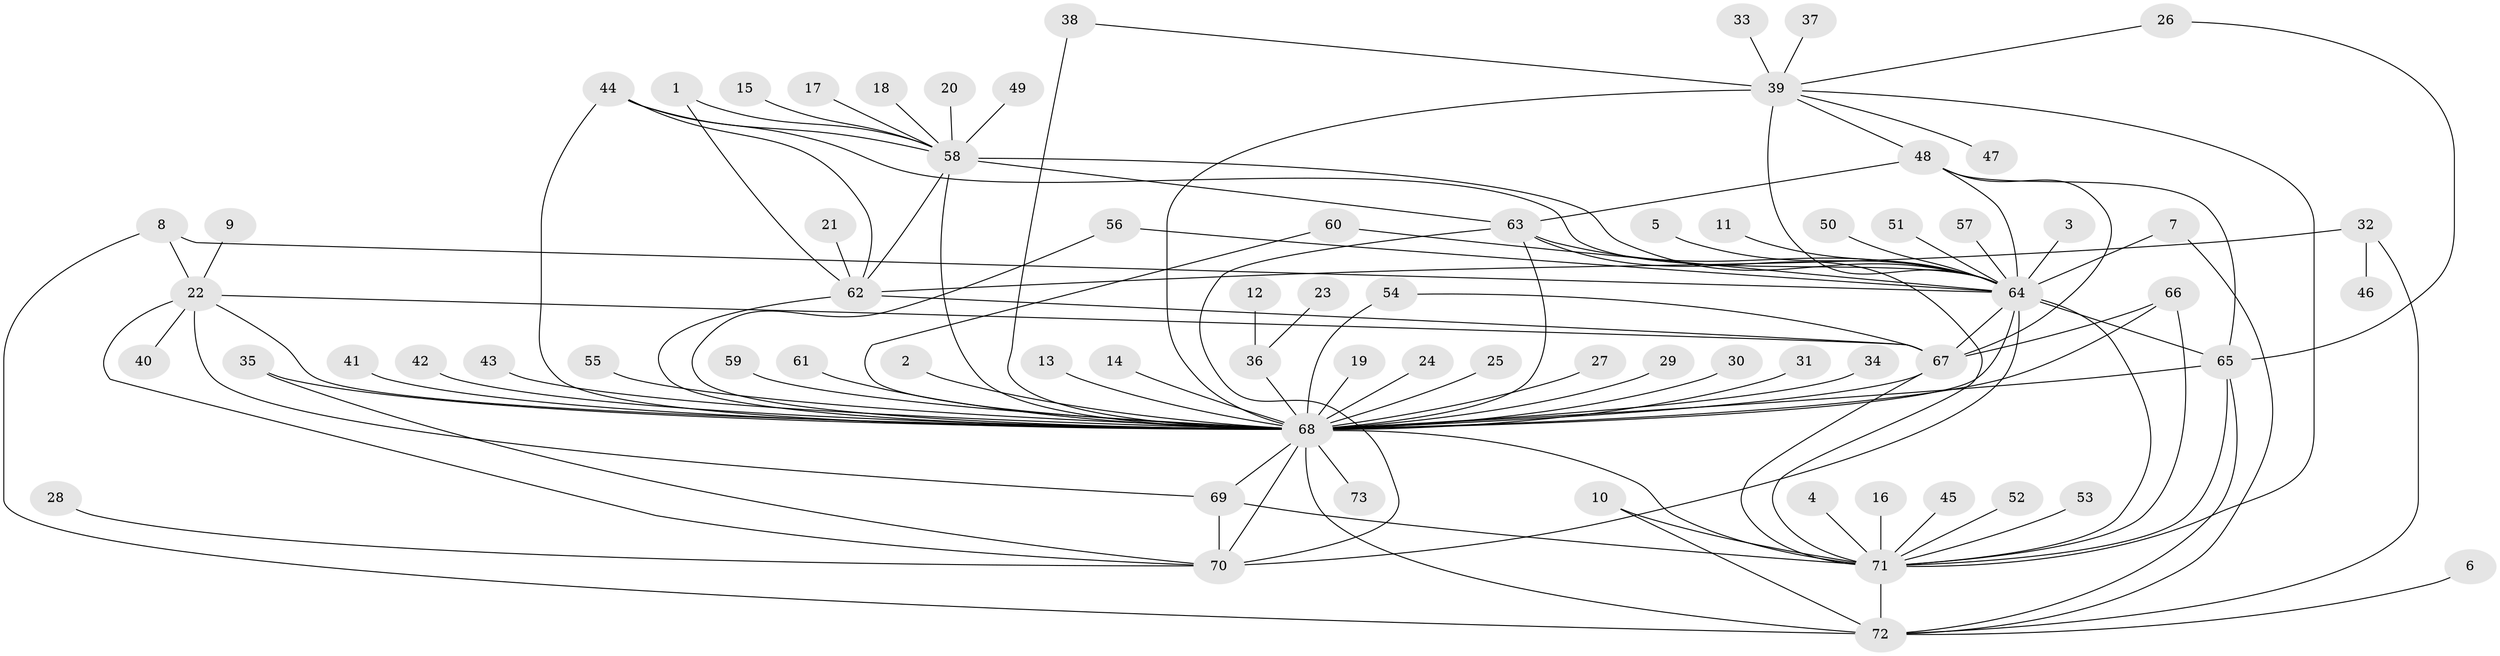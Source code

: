 // original degree distribution, {39: 0.00684931506849315, 4: 0.0547945205479452, 9: 0.02054794520547945, 6: 0.04794520547945205, 5: 0.0136986301369863, 8: 0.02054794520547945, 22: 0.00684931506849315, 19: 0.00684931506849315, 1: 0.4383561643835616, 3: 0.1506849315068493, 14: 0.00684931506849315, 16: 0.00684931506849315, 2: 0.18493150684931506, 7: 0.02054794520547945, 18: 0.00684931506849315, 10: 0.00684931506849315}
// Generated by graph-tools (version 1.1) at 2025/49/03/09/25 03:49:51]
// undirected, 73 vertices, 115 edges
graph export_dot {
graph [start="1"]
  node [color=gray90,style=filled];
  1;
  2;
  3;
  4;
  5;
  6;
  7;
  8;
  9;
  10;
  11;
  12;
  13;
  14;
  15;
  16;
  17;
  18;
  19;
  20;
  21;
  22;
  23;
  24;
  25;
  26;
  27;
  28;
  29;
  30;
  31;
  32;
  33;
  34;
  35;
  36;
  37;
  38;
  39;
  40;
  41;
  42;
  43;
  44;
  45;
  46;
  47;
  48;
  49;
  50;
  51;
  52;
  53;
  54;
  55;
  56;
  57;
  58;
  59;
  60;
  61;
  62;
  63;
  64;
  65;
  66;
  67;
  68;
  69;
  70;
  71;
  72;
  73;
  1 -- 58 [weight=1.0];
  1 -- 62 [weight=1.0];
  2 -- 68 [weight=1.0];
  3 -- 64 [weight=1.0];
  4 -- 71 [weight=1.0];
  5 -- 64 [weight=1.0];
  6 -- 72 [weight=1.0];
  7 -- 64 [weight=1.0];
  7 -- 72 [weight=1.0];
  8 -- 22 [weight=1.0];
  8 -- 64 [weight=1.0];
  8 -- 72 [weight=1.0];
  9 -- 22 [weight=1.0];
  10 -- 71 [weight=1.0];
  10 -- 72 [weight=1.0];
  11 -- 64 [weight=1.0];
  12 -- 36 [weight=1.0];
  13 -- 68 [weight=1.0];
  14 -- 68 [weight=1.0];
  15 -- 58 [weight=1.0];
  16 -- 71 [weight=1.0];
  17 -- 58 [weight=1.0];
  18 -- 58 [weight=1.0];
  19 -- 68 [weight=1.0];
  20 -- 58 [weight=1.0];
  21 -- 62 [weight=1.0];
  22 -- 40 [weight=1.0];
  22 -- 67 [weight=1.0];
  22 -- 68 [weight=1.0];
  22 -- 69 [weight=1.0];
  22 -- 70 [weight=1.0];
  23 -- 36 [weight=1.0];
  24 -- 68 [weight=2.0];
  25 -- 68 [weight=1.0];
  26 -- 39 [weight=1.0];
  26 -- 65 [weight=1.0];
  27 -- 68 [weight=1.0];
  28 -- 70 [weight=1.0];
  29 -- 68 [weight=1.0];
  30 -- 68 [weight=2.0];
  31 -- 68 [weight=1.0];
  32 -- 46 [weight=1.0];
  32 -- 62 [weight=1.0];
  32 -- 72 [weight=1.0];
  33 -- 39 [weight=1.0];
  34 -- 68 [weight=1.0];
  35 -- 68 [weight=1.0];
  35 -- 70 [weight=1.0];
  36 -- 68 [weight=1.0];
  37 -- 39 [weight=1.0];
  38 -- 39 [weight=1.0];
  38 -- 68 [weight=2.0];
  39 -- 47 [weight=1.0];
  39 -- 48 [weight=1.0];
  39 -- 64 [weight=1.0];
  39 -- 68 [weight=4.0];
  39 -- 71 [weight=2.0];
  41 -- 68 [weight=1.0];
  42 -- 68 [weight=1.0];
  43 -- 68 [weight=1.0];
  44 -- 58 [weight=1.0];
  44 -- 62 [weight=1.0];
  44 -- 64 [weight=1.0];
  44 -- 68 [weight=1.0];
  45 -- 71 [weight=1.0];
  48 -- 63 [weight=1.0];
  48 -- 64 [weight=1.0];
  48 -- 65 [weight=1.0];
  48 -- 67 [weight=1.0];
  49 -- 58 [weight=1.0];
  50 -- 64 [weight=1.0];
  51 -- 64 [weight=1.0];
  52 -- 71 [weight=1.0];
  53 -- 71 [weight=1.0];
  54 -- 67 [weight=1.0];
  54 -- 68 [weight=2.0];
  55 -- 68 [weight=1.0];
  56 -- 64 [weight=1.0];
  56 -- 68 [weight=1.0];
  57 -- 64 [weight=1.0];
  58 -- 62 [weight=1.0];
  58 -- 63 [weight=1.0];
  58 -- 64 [weight=1.0];
  58 -- 68 [weight=3.0];
  59 -- 68 [weight=1.0];
  60 -- 64 [weight=1.0];
  60 -- 68 [weight=1.0];
  61 -- 68 [weight=1.0];
  62 -- 67 [weight=1.0];
  62 -- 68 [weight=2.0];
  63 -- 64 [weight=1.0];
  63 -- 68 [weight=3.0];
  63 -- 70 [weight=1.0];
  63 -- 71 [weight=1.0];
  64 -- 65 [weight=1.0];
  64 -- 67 [weight=2.0];
  64 -- 68 [weight=4.0];
  64 -- 70 [weight=1.0];
  64 -- 71 [weight=3.0];
  65 -- 68 [weight=2.0];
  65 -- 71 [weight=1.0];
  65 -- 72 [weight=2.0];
  66 -- 67 [weight=1.0];
  66 -- 68 [weight=1.0];
  66 -- 71 [weight=1.0];
  67 -- 68 [weight=5.0];
  67 -- 71 [weight=2.0];
  68 -- 69 [weight=3.0];
  68 -- 70 [weight=1.0];
  68 -- 71 [weight=4.0];
  68 -- 72 [weight=2.0];
  68 -- 73 [weight=1.0];
  69 -- 70 [weight=1.0];
  69 -- 71 [weight=2.0];
  71 -- 72 [weight=2.0];
}
